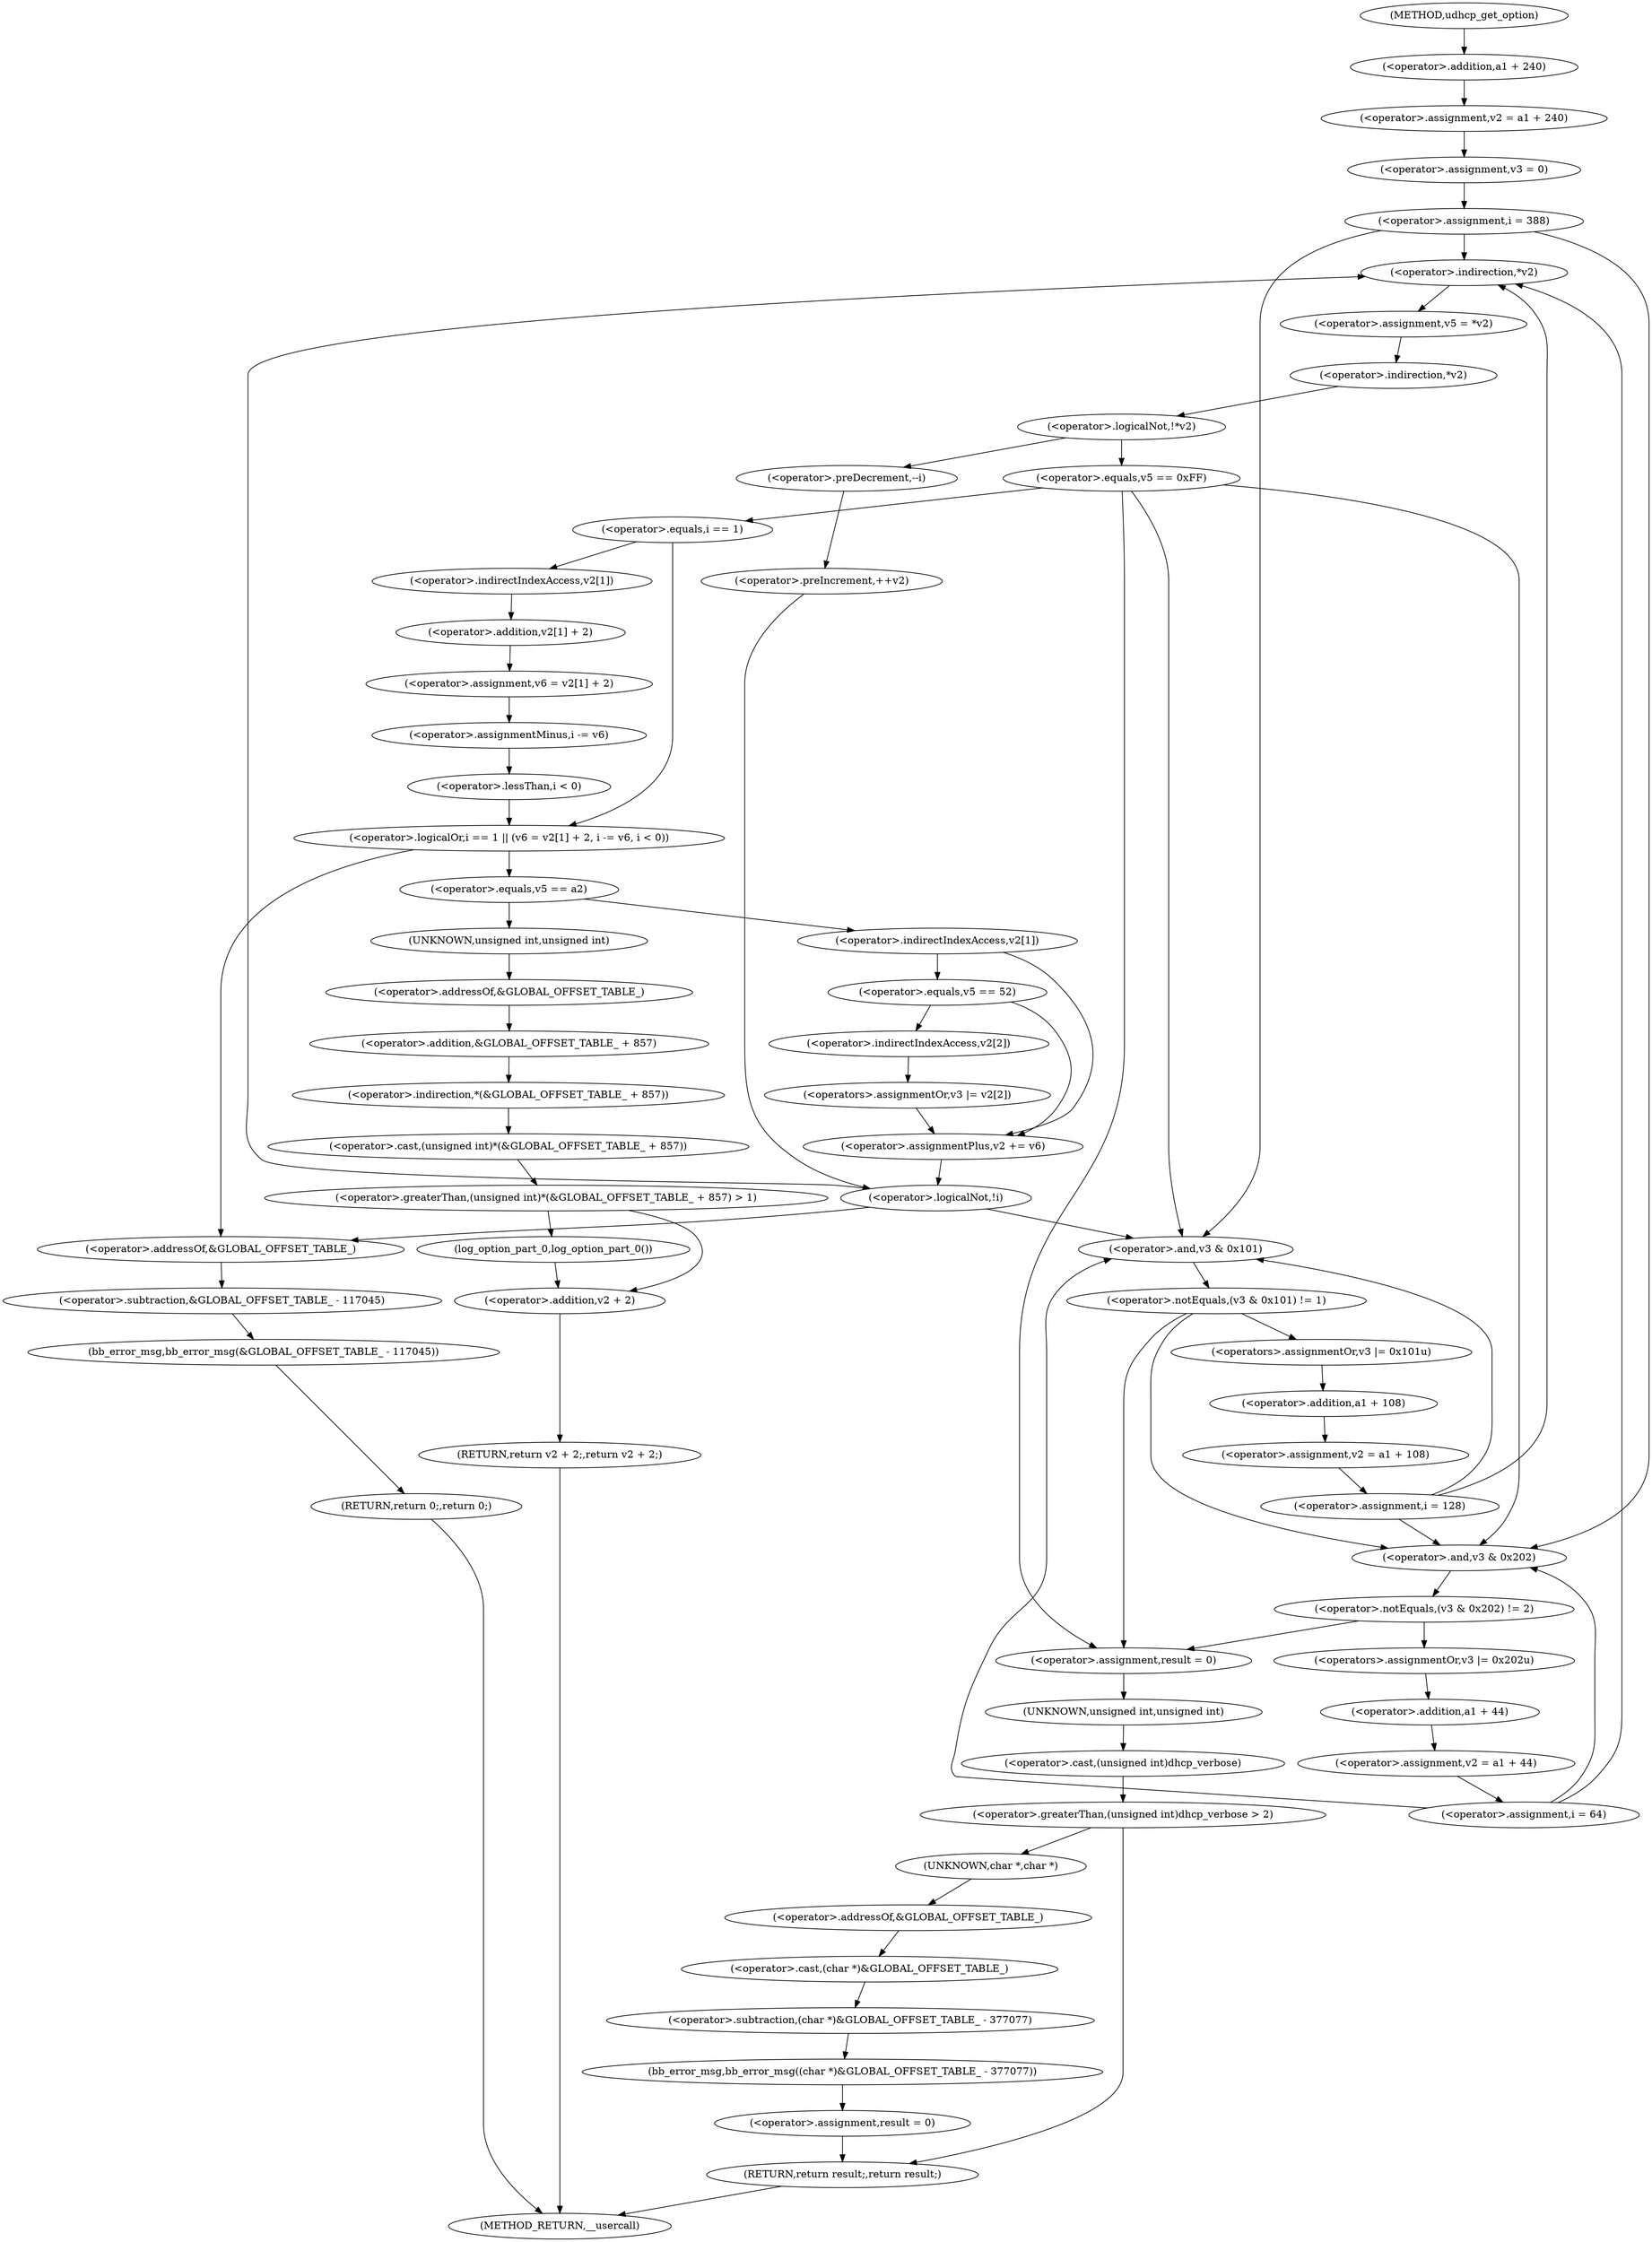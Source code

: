digraph udhcp_get_option {  
"1000117" [label = "(<operator>.assignment,v2 = a1 + 240)" ]
"1000119" [label = "(<operator>.addition,a1 + 240)" ]
"1000122" [label = "(<operator>.assignment,v3 = 0)" ]
"1000126" [label = "(<operator>.assignment,i = 388)" ]
"1000129" [label = "(<operator>.assignment,i = 64)" ]
"1000139" [label = "(<operator>.assignment,v5 = *v2)" ]
"1000141" [label = "(<operator>.indirection,*v2)" ]
"1000144" [label = "(<operator>.logicalNot,!*v2)" ]
"1000145" [label = "(<operator>.indirection,*v2)" ]
"1000148" [label = "(<operator>.preDecrement,--i)" ]
"1000150" [label = "(<operator>.preIncrement,++v2)" ]
"1000154" [label = "(<operator>.equals,v5 == 0xFF)" ]
"1000159" [label = "(<operator>.logicalOr,i == 1 || (v6 = v2[1] + 2, i -= v6, i < 0))" ]
"1000160" [label = "(<operator>.equals,i == 1)" ]
"1000164" [label = "(<operator>.assignment,v6 = v2[1] + 2)" ]
"1000166" [label = "(<operator>.addition,v2[1] + 2)" ]
"1000167" [label = "(<operator>.indirectIndexAccess,v2[1])" ]
"1000172" [label = "(<operator>.assignmentMinus,i -= v6)" ]
"1000175" [label = "(<operator>.lessThan,i < 0)" ]
"1000180" [label = "(bb_error_msg,bb_error_msg(&GLOBAL_OFFSET_TABLE_ - 117045))" ]
"1000181" [label = "(<operator>.subtraction,&GLOBAL_OFFSET_TABLE_ - 117045)" ]
"1000182" [label = "(<operator>.addressOf,&GLOBAL_OFFSET_TABLE_)" ]
"1000185" [label = "(RETURN,return 0;,return 0;)" ]
"1000188" [label = "(<operator>.equals,v5 == a2)" ]
"1000193" [label = "(<operator>.greaterThan,(unsigned int)*(&GLOBAL_OFFSET_TABLE_ + 857) > 1)" ]
"1000194" [label = "(<operator>.cast,(unsigned int)*(&GLOBAL_OFFSET_TABLE_ + 857))" ]
"1000195" [label = "(UNKNOWN,unsigned int,unsigned int)" ]
"1000196" [label = "(<operator>.indirection,*(&GLOBAL_OFFSET_TABLE_ + 857))" ]
"1000197" [label = "(<operator>.addition,&GLOBAL_OFFSET_TABLE_ + 857)" ]
"1000198" [label = "(<operator>.addressOf,&GLOBAL_OFFSET_TABLE_)" ]
"1000202" [label = "(log_option_part_0,log_option_part_0())" ]
"1000203" [label = "(RETURN,return v2 + 2;,return v2 + 2;)" ]
"1000204" [label = "(<operator>.addition,v2 + 2)" ]
"1000208" [label = "(<operator>.indirectIndexAccess,v2[1])" ]
"1000213" [label = "(<operator>.equals,v5 == 52)" ]
"1000216" [label = "(<operators>.assignmentOr,v3 |= v2[2])" ]
"1000218" [label = "(<operator>.indirectIndexAccess,v2[2])" ]
"1000221" [label = "(<operator>.assignmentPlus,v2 += v6)" ]
"1000226" [label = "(<operator>.logicalNot,!i)" ]
"1000230" [label = "(<operator>.notEquals,(v3 & 0x101) != 1)" ]
"1000231" [label = "(<operator>.and,v3 & 0x101)" ]
"1000236" [label = "(<operators>.assignmentOr,v3 |= 0x101u)" ]
"1000239" [label = "(<operator>.assignment,v2 = a1 + 108)" ]
"1000241" [label = "(<operator>.addition,a1 + 108)" ]
"1000244" [label = "(<operator>.assignment,i = 128)" ]
"1000248" [label = "(<operator>.notEquals,(v3 & 0x202) != 2)" ]
"1000249" [label = "(<operator>.and,v3 & 0x202)" ]
"1000254" [label = "(<operators>.assignmentOr,v3 |= 0x202u)" ]
"1000257" [label = "(<operator>.assignment,v2 = a1 + 44)" ]
"1000259" [label = "(<operator>.addition,a1 + 44)" ]
"1000262" [label = "(<operator>.assignment,result = 0)" ]
"1000266" [label = "(<operator>.greaterThan,(unsigned int)dhcp_verbose > 2)" ]
"1000267" [label = "(<operator>.cast,(unsigned int)dhcp_verbose)" ]
"1000268" [label = "(UNKNOWN,unsigned int,unsigned int)" ]
"1000272" [label = "(bb_error_msg,bb_error_msg((char *)&GLOBAL_OFFSET_TABLE_ - 377077))" ]
"1000273" [label = "(<operator>.subtraction,(char *)&GLOBAL_OFFSET_TABLE_ - 377077)" ]
"1000274" [label = "(<operator>.cast,(char *)&GLOBAL_OFFSET_TABLE_)" ]
"1000275" [label = "(UNKNOWN,char *,char *)" ]
"1000276" [label = "(<operator>.addressOf,&GLOBAL_OFFSET_TABLE_)" ]
"1000279" [label = "(<operator>.assignment,result = 0)" ]
"1000282" [label = "(RETURN,return result;,return result;)" ]
"1000107" [label = "(METHOD,udhcp_get_option)" ]
"1000284" [label = "(METHOD_RETURN,__usercall)" ]
  "1000117" -> "1000122" 
  "1000119" -> "1000117" 
  "1000122" -> "1000126" 
  "1000126" -> "1000141" 
  "1000126" -> "1000231" 
  "1000126" -> "1000249" 
  "1000129" -> "1000141" 
  "1000129" -> "1000231" 
  "1000129" -> "1000249" 
  "1000139" -> "1000145" 
  "1000141" -> "1000139" 
  "1000144" -> "1000148" 
  "1000144" -> "1000154" 
  "1000145" -> "1000144" 
  "1000148" -> "1000150" 
  "1000150" -> "1000226" 
  "1000154" -> "1000231" 
  "1000154" -> "1000249" 
  "1000154" -> "1000262" 
  "1000154" -> "1000160" 
  "1000159" -> "1000182" 
  "1000159" -> "1000188" 
  "1000160" -> "1000159" 
  "1000160" -> "1000167" 
  "1000164" -> "1000172" 
  "1000166" -> "1000164" 
  "1000167" -> "1000166" 
  "1000172" -> "1000175" 
  "1000175" -> "1000159" 
  "1000180" -> "1000185" 
  "1000181" -> "1000180" 
  "1000182" -> "1000181" 
  "1000185" -> "1000284" 
  "1000188" -> "1000195" 
  "1000188" -> "1000208" 
  "1000193" -> "1000202" 
  "1000193" -> "1000204" 
  "1000194" -> "1000193" 
  "1000195" -> "1000198" 
  "1000196" -> "1000194" 
  "1000197" -> "1000196" 
  "1000198" -> "1000197" 
  "1000202" -> "1000204" 
  "1000203" -> "1000284" 
  "1000204" -> "1000203" 
  "1000208" -> "1000213" 
  "1000208" -> "1000221" 
  "1000213" -> "1000218" 
  "1000213" -> "1000221" 
  "1000216" -> "1000221" 
  "1000218" -> "1000216" 
  "1000221" -> "1000226" 
  "1000226" -> "1000141" 
  "1000226" -> "1000231" 
  "1000226" -> "1000182" 
  "1000230" -> "1000249" 
  "1000230" -> "1000262" 
  "1000230" -> "1000236" 
  "1000231" -> "1000230" 
  "1000236" -> "1000241" 
  "1000239" -> "1000244" 
  "1000241" -> "1000239" 
  "1000244" -> "1000141" 
  "1000244" -> "1000231" 
  "1000244" -> "1000249" 
  "1000248" -> "1000262" 
  "1000248" -> "1000254" 
  "1000249" -> "1000248" 
  "1000254" -> "1000259" 
  "1000257" -> "1000129" 
  "1000259" -> "1000257" 
  "1000262" -> "1000268" 
  "1000266" -> "1000275" 
  "1000266" -> "1000282" 
  "1000267" -> "1000266" 
  "1000268" -> "1000267" 
  "1000272" -> "1000279" 
  "1000273" -> "1000272" 
  "1000274" -> "1000273" 
  "1000275" -> "1000276" 
  "1000276" -> "1000274" 
  "1000279" -> "1000282" 
  "1000282" -> "1000284" 
  "1000107" -> "1000119" 
}
